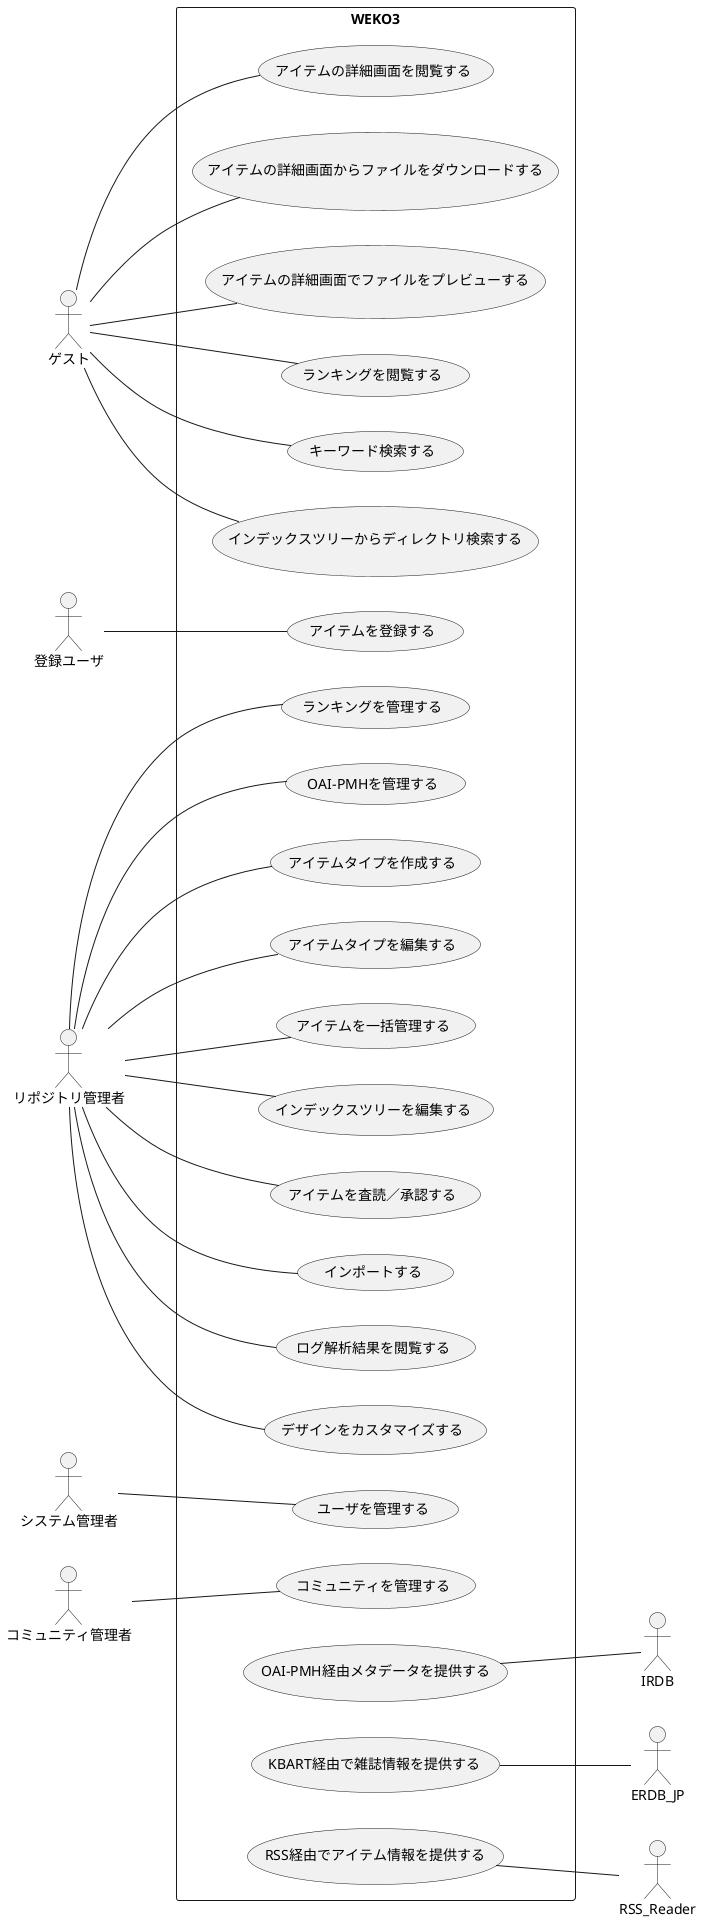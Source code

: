 @startuml
' http://plantuml.com/
' https://marketplace.visualstudio.com/items?itemName=jebbs.plantuml


'title ユースケース図

left to right direction
skinparam packageStyle rectangle

actor ゲスト
' 教員
actor 登録ユーザ
' 図書館員,モデレータ
actor リポジトリ管理者
actor システム管理者
' 外部システム
actor IRDB 
actor ERDB_JP
actor RSS_Reader

' WEKO3
actor コミュニティ管理者

rectangle WEKO3 {

' ゲスト
ゲスト -- (キーワード検索する)
ゲスト -- (インデックスツリーからディレクトリ検索する)
ゲスト -- (アイテムの詳細画面を閲覧する)
ゲスト -- (アイテムの詳細画面からファイルをダウンロードする)
ゲスト -- (アイテムの詳細画面でファイルをプレビューする)
ゲスト -- (ランキングを閲覧する)

' 登録ユーザ
登録ユーザ -- (アイテムを登録する)

' リポジトリ管理者
リポジトリ管理者 -- (アイテムタイプを作成する)
リポジトリ管理者 -- (アイテムタイプを編集する)
リポジトリ管理者 -- (アイテムを一括管理する)
リポジトリ管理者 -- (インデックスツリーを編集する)
リポジトリ管理者 -- (アイテムを査読／承認する)
リポジトリ管理者 -- (インポートする)
リポジトリ管理者 -- (ログ解析結果を閲覧する)
リポジトリ管理者 -- (デザインをカスタマイズする)
リポジトリ管理者 -- (ランキングを管理する)
リポジトリ管理者 -- (OAI-PMHを管理する)

' コミュニティ管理者
コミュニティ管理者 -- (コミュニティを管理する)

' システム管理者
システム管理者  -- (ユーザを管理する)

' 外部システム連携
(OAI-PMH経由メタデータを提供する) -- IRDB
(KBART経由で雑誌情報を提供する) -- ERDB_JP
(RSS経由でアイテム情報を提供する) --  RSS_Reader

}
@enduml